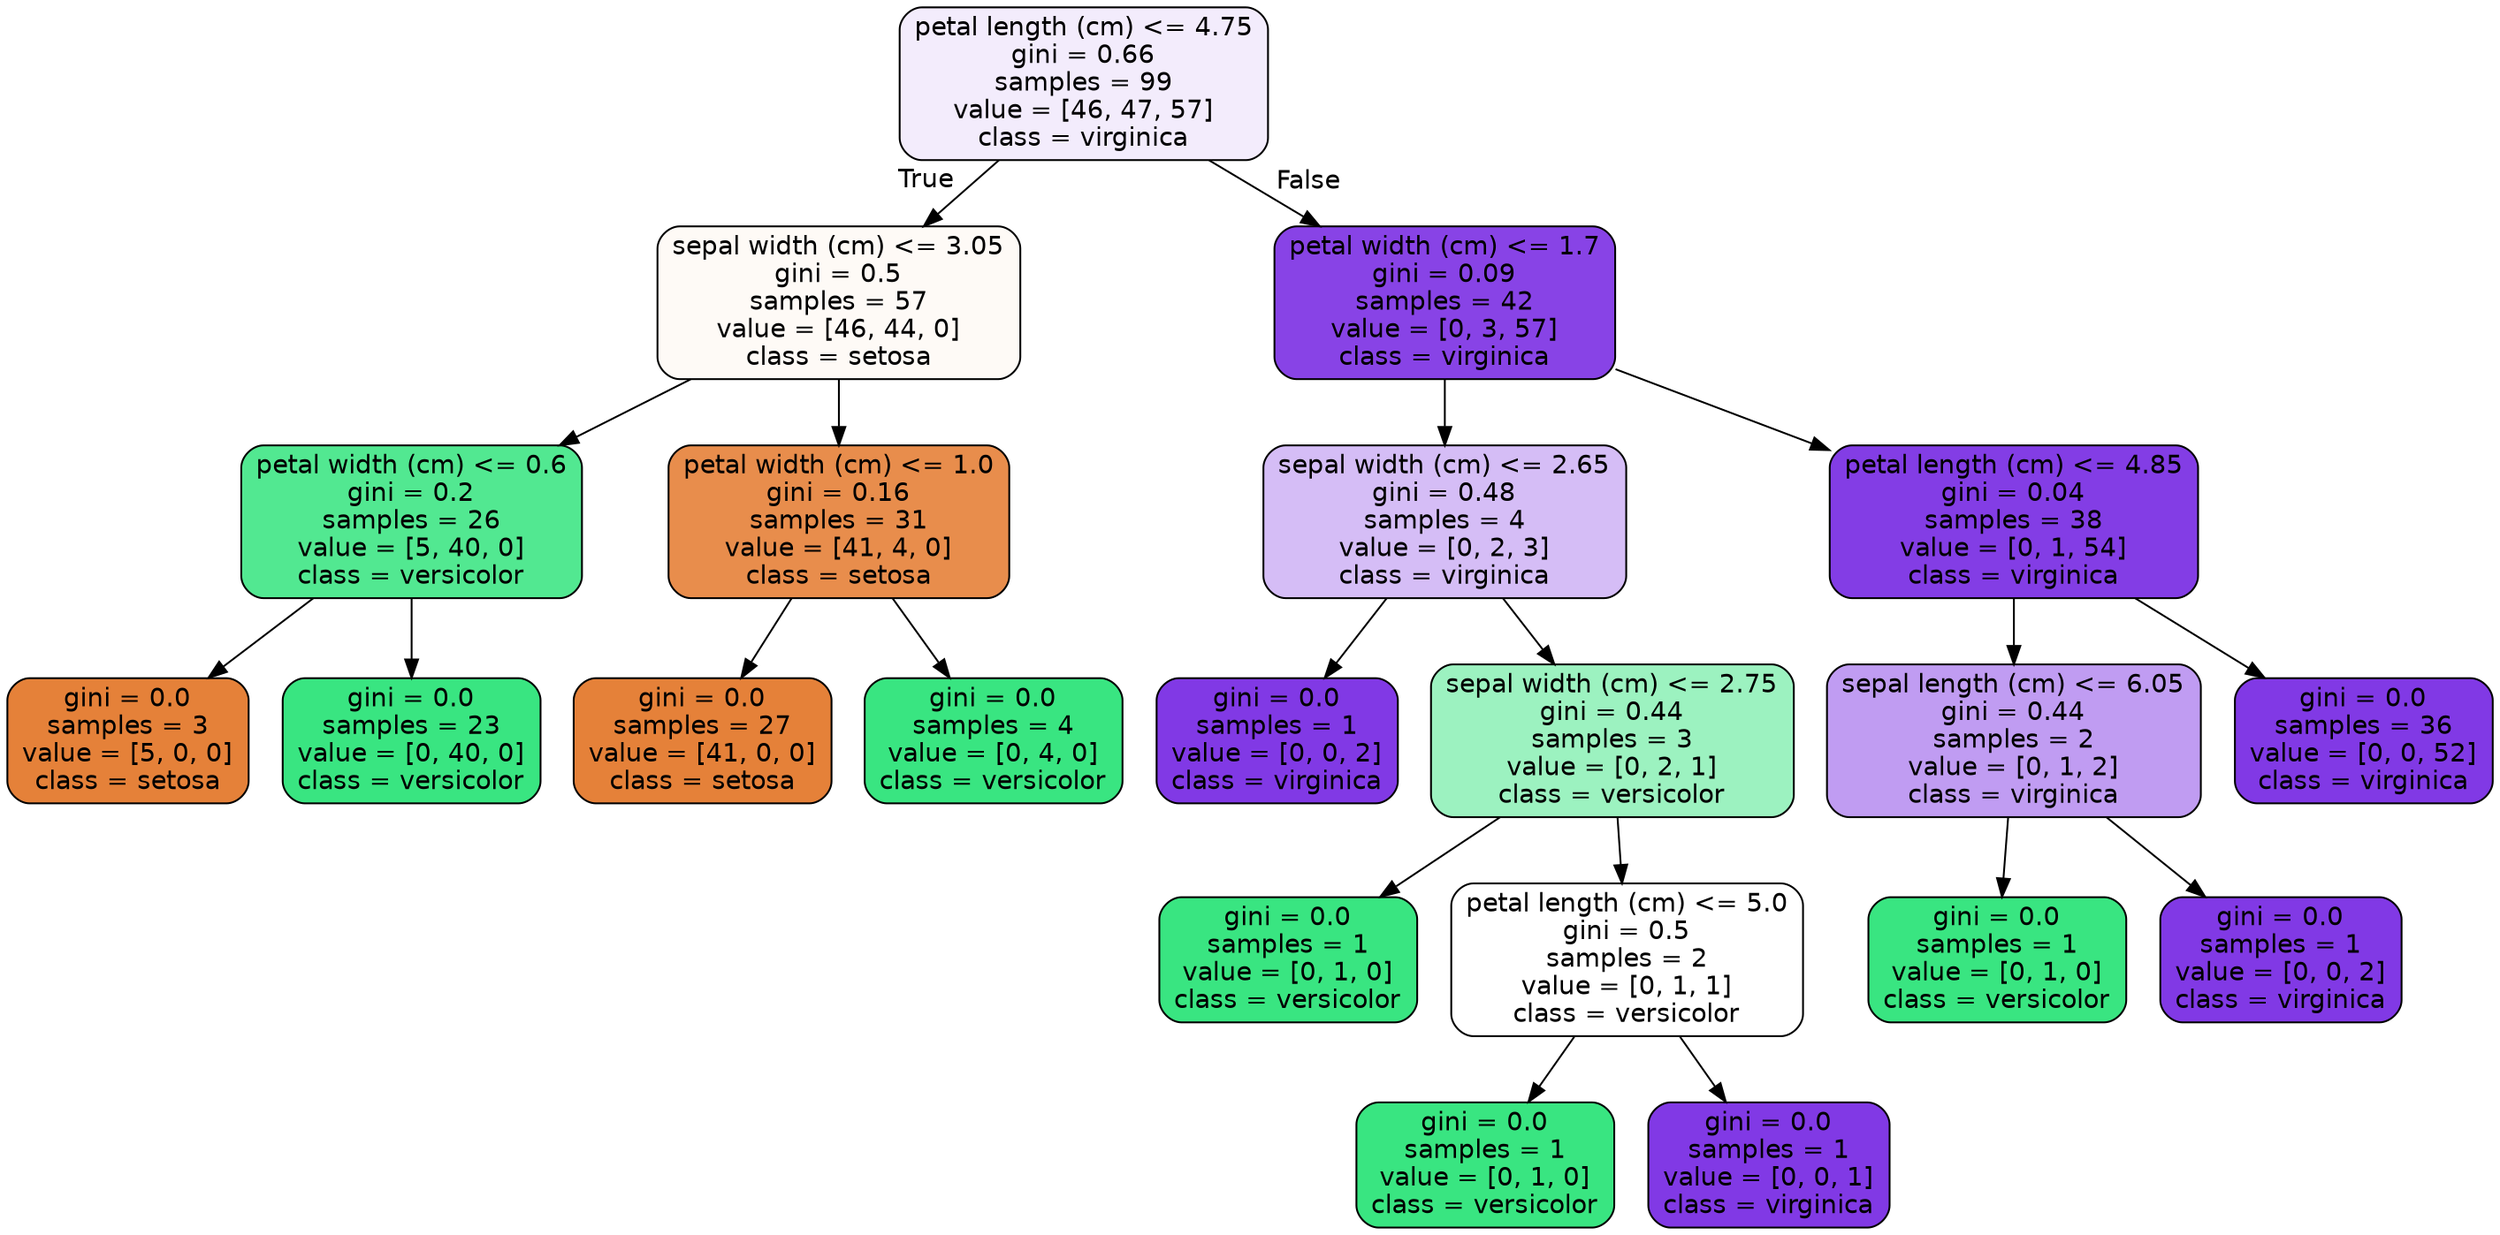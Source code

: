 digraph Tree {
node [shape=box, style="filled, rounded", color="black", fontname=helvetica] ;
edge [fontname=helvetica] ;
0 [label="petal length (cm) <= 4.75\ngini = 0.66\nsamples = 99\nvalue = [46, 47, 57]\nclass = virginica", fillcolor="#f3ecfc"] ;
1 [label="sepal width (cm) <= 3.05\ngini = 0.5\nsamples = 57\nvalue = [46, 44, 0]\nclass = setosa", fillcolor="#fefaf6"] ;
0 -> 1 [labeldistance=2.5, labelangle=45, headlabel="True"] ;
2 [label="petal width (cm) <= 0.6\ngini = 0.2\nsamples = 26\nvalue = [5, 40, 0]\nclass = versicolor", fillcolor="#52e891"] ;
1 -> 2 ;
3 [label="gini = 0.0\nsamples = 3\nvalue = [5, 0, 0]\nclass = setosa", fillcolor="#e58139"] ;
2 -> 3 ;
4 [label="gini = 0.0\nsamples = 23\nvalue = [0, 40, 0]\nclass = versicolor", fillcolor="#39e581"] ;
2 -> 4 ;
5 [label="petal width (cm) <= 1.0\ngini = 0.16\nsamples = 31\nvalue = [41, 4, 0]\nclass = setosa", fillcolor="#e88d4c"] ;
1 -> 5 ;
6 [label="gini = 0.0\nsamples = 27\nvalue = [41, 0, 0]\nclass = setosa", fillcolor="#e58139"] ;
5 -> 6 ;
7 [label="gini = 0.0\nsamples = 4\nvalue = [0, 4, 0]\nclass = versicolor", fillcolor="#39e581"] ;
5 -> 7 ;
8 [label="petal width (cm) <= 1.7\ngini = 0.09\nsamples = 42\nvalue = [0, 3, 57]\nclass = virginica", fillcolor="#8843e6"] ;
0 -> 8 [labeldistance=2.5, labelangle=-45, headlabel="False"] ;
9 [label="sepal width (cm) <= 2.65\ngini = 0.48\nsamples = 4\nvalue = [0, 2, 3]\nclass = virginica", fillcolor="#d5bdf6"] ;
8 -> 9 ;
10 [label="gini = 0.0\nsamples = 1\nvalue = [0, 0, 2]\nclass = virginica", fillcolor="#8139e5"] ;
9 -> 10 ;
11 [label="sepal width (cm) <= 2.75\ngini = 0.44\nsamples = 3\nvalue = [0, 2, 1]\nclass = versicolor", fillcolor="#9cf2c0"] ;
9 -> 11 ;
12 [label="gini = 0.0\nsamples = 1\nvalue = [0, 1, 0]\nclass = versicolor", fillcolor="#39e581"] ;
11 -> 12 ;
13 [label="petal length (cm) <= 5.0\ngini = 0.5\nsamples = 2\nvalue = [0, 1, 1]\nclass = versicolor", fillcolor="#ffffff"] ;
11 -> 13 ;
14 [label="gini = 0.0\nsamples = 1\nvalue = [0, 1, 0]\nclass = versicolor", fillcolor="#39e581"] ;
13 -> 14 ;
15 [label="gini = 0.0\nsamples = 1\nvalue = [0, 0, 1]\nclass = virginica", fillcolor="#8139e5"] ;
13 -> 15 ;
16 [label="petal length (cm) <= 4.85\ngini = 0.04\nsamples = 38\nvalue = [0, 1, 54]\nclass = virginica", fillcolor="#833de5"] ;
8 -> 16 ;
17 [label="sepal length (cm) <= 6.05\ngini = 0.44\nsamples = 2\nvalue = [0, 1, 2]\nclass = virginica", fillcolor="#c09cf2"] ;
16 -> 17 ;
18 [label="gini = 0.0\nsamples = 1\nvalue = [0, 1, 0]\nclass = versicolor", fillcolor="#39e581"] ;
17 -> 18 ;
19 [label="gini = 0.0\nsamples = 1\nvalue = [0, 0, 2]\nclass = virginica", fillcolor="#8139e5"] ;
17 -> 19 ;
20 [label="gini = 0.0\nsamples = 36\nvalue = [0, 0, 52]\nclass = virginica", fillcolor="#8139e5"] ;
16 -> 20 ;
}